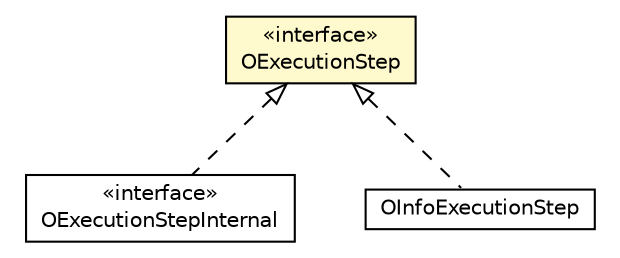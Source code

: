 #!/usr/local/bin/dot
#
# Class diagram 
# Generated by UMLGraph version R5_6-24-gf6e263 (http://www.umlgraph.org/)
#

digraph G {
	edge [fontname="Helvetica",fontsize=10,labelfontname="Helvetica",labelfontsize=10];
	node [fontname="Helvetica",fontsize=10,shape=plaintext];
	nodesep=0.25;
	ranksep=0.5;
	// com.orientechnologies.orient.core.sql.executor.OExecutionStepInternal
	c3272798 [label=<<table title="com.orientechnologies.orient.core.sql.executor.OExecutionStepInternal" border="0" cellborder="1" cellspacing="0" cellpadding="2" port="p" href="./OExecutionStepInternal.html">
		<tr><td><table border="0" cellspacing="0" cellpadding="1">
<tr><td align="center" balign="center"> &#171;interface&#187; </td></tr>
<tr><td align="center" balign="center"> OExecutionStepInternal </td></tr>
		</table></td></tr>
		</table>>, URL="./OExecutionStepInternal.html", fontname="Helvetica", fontcolor="black", fontsize=10.0];
	// com.orientechnologies.orient.core.sql.executor.OInfoExecutionStep
	c3272896 [label=<<table title="com.orientechnologies.orient.core.sql.executor.OInfoExecutionStep" border="0" cellborder="1" cellspacing="0" cellpadding="2" port="p" href="./OInfoExecutionStep.html">
		<tr><td><table border="0" cellspacing="0" cellpadding="1">
<tr><td align="center" balign="center"> OInfoExecutionStep </td></tr>
		</table></td></tr>
		</table>>, URL="./OInfoExecutionStep.html", fontname="Helvetica", fontcolor="black", fontsize=10.0];
	// com.orientechnologies.orient.core.sql.executor.OExecutionStep
	c3272901 [label=<<table title="com.orientechnologies.orient.core.sql.executor.OExecutionStep" border="0" cellborder="1" cellspacing="0" cellpadding="2" port="p" bgcolor="lemonChiffon" href="./OExecutionStep.html">
		<tr><td><table border="0" cellspacing="0" cellpadding="1">
<tr><td align="center" balign="center"> &#171;interface&#187; </td></tr>
<tr><td align="center" balign="center"> OExecutionStep </td></tr>
		</table></td></tr>
		</table>>, URL="./OExecutionStep.html", fontname="Helvetica", fontcolor="black", fontsize=10.0];
	//com.orientechnologies.orient.core.sql.executor.OExecutionStepInternal implements com.orientechnologies.orient.core.sql.executor.OExecutionStep
	c3272901:p -> c3272798:p [dir=back,arrowtail=empty,style=dashed];
	//com.orientechnologies.orient.core.sql.executor.OInfoExecutionStep implements com.orientechnologies.orient.core.sql.executor.OExecutionStep
	c3272901:p -> c3272896:p [dir=back,arrowtail=empty,style=dashed];
}

